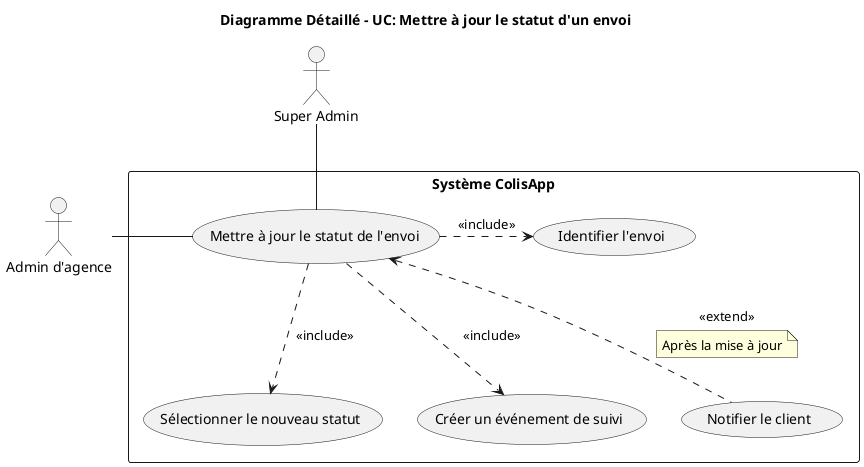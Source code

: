 @startuml uc_mettre_a_jour_statut

title Diagramme Détaillé - UC: Mettre à jour le statut d'un envoi


actor "Admin d'agence" as AdminAgence
actor "Super Admin" as SuperAdmin

rectangle "Système ColisApp" {
  usecase "Mettre à jour le statut de l'envoi" as UC_Update

  ' Cas inclus
  usecase "Identifier l'envoi" as UC_Find
  usecase "Sélectionner le nouveau statut" as UC_Select
  usecase "Créer un événement de suivi" as UC_LogEvent

  ' Cas étendu
  usecase "Notifier le client" as UC_Notify
}

' Les acteurs principaux initient la mise à jour
AdminAgence -r- UC_Update
SuperAdmin -- UC_Update

' Le cas principal inclut plusieurs étapes obligatoires
UC_Update .> UC_Find : <<include>>
UC_Update .d.> UC_Select : <<include>>
UC_Update .d.> UC_LogEvent : <<include>>

' La mise à jour réussie étend le cas pour déclencher une notification
UC_Update <.d. UC_Notify : <<extend>>
note on link: Après la mise à jour

@enduml
